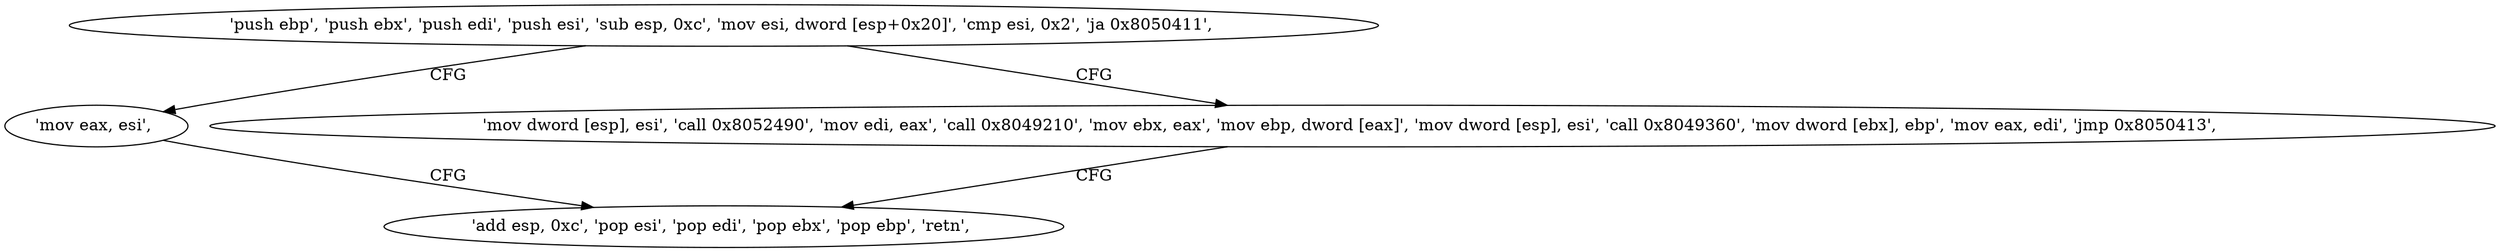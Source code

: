 digraph "func" {
"134546400" [label = "'push ebp', 'push ebx', 'push edi', 'push esi', 'sub esp, 0xc', 'mov esi, dword [esp+0x20]', 'cmp esi, 0x2', 'ja 0x8050411', " ]
"134546449" [label = "'mov eax, esi', " ]
"134546416" [label = "'mov dword [esp], esi', 'call 0x8052490', 'mov edi, eax', 'call 0x8049210', 'mov ebx, eax', 'mov ebp, dword [eax]', 'mov dword [esp], esi', 'call 0x8049360', 'mov dword [ebx], ebp', 'mov eax, edi', 'jmp 0x8050413', " ]
"134546451" [label = "'add esp, 0xc', 'pop esi', 'pop edi', 'pop ebx', 'pop ebp', 'retn', " ]
"134546400" -> "134546449" [ label = "CFG" ]
"134546400" -> "134546416" [ label = "CFG" ]
"134546449" -> "134546451" [ label = "CFG" ]
"134546416" -> "134546451" [ label = "CFG" ]
}
